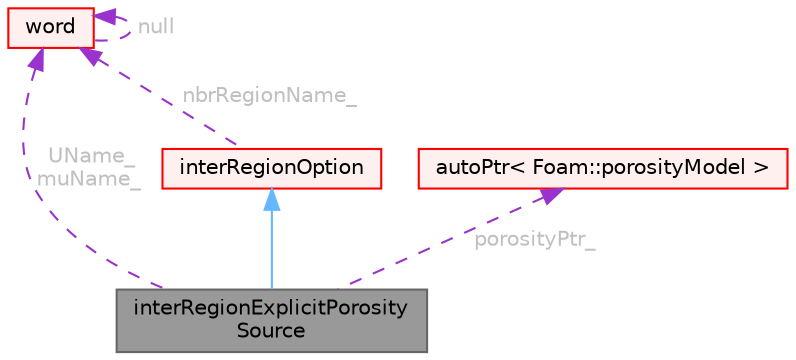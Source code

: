 digraph "interRegionExplicitPorositySource"
{
 // LATEX_PDF_SIZE
  bgcolor="transparent";
  edge [fontname=Helvetica,fontsize=10,labelfontname=Helvetica,labelfontsize=10];
  node [fontname=Helvetica,fontsize=10,shape=box,height=0.2,width=0.4];
  Node1 [id="Node000001",label="interRegionExplicitPorosity\lSource",height=0.2,width=0.4,color="gray40", fillcolor="grey60", style="filled", fontcolor="black",tooltip="Applies inter-region explicit porosity source."];
  Node2 -> Node1 [id="edge1_Node000001_Node000002",dir="back",color="steelblue1",style="solid",tooltip=" "];
  Node2 [id="Node000002",label="interRegionOption",height=0.2,width=0.4,color="red", fillcolor="#FFF0F0", style="filled",URL="$classFoam_1_1fv_1_1interRegionOption.html",tooltip="Intermediate class for handling inter-region exchanges."];
  Node4 -> Node2 [id="edge2_Node000002_Node000004",dir="back",color="darkorchid3",style="dashed",tooltip=" ",label=" nbrRegionName_",fontcolor="grey" ];
  Node4 [id="Node000004",label="word",height=0.2,width=0.4,color="red", fillcolor="#FFF0F0", style="filled",URL="$classFoam_1_1word.html",tooltip="A class for handling words, derived from Foam::string."];
  Node4 -> Node4 [id="edge3_Node000004_Node000004",dir="back",color="darkorchid3",style="dashed",tooltip=" ",label=" null",fontcolor="grey" ];
  Node62 -> Node1 [id="edge4_Node000001_Node000062",dir="back",color="darkorchid3",style="dashed",tooltip=" ",label=" porosityPtr_",fontcolor="grey" ];
  Node62 [id="Node000062",label="autoPtr\< Foam::porosityModel \>",height=0.2,width=0.4,color="red", fillcolor="#FFF0F0", style="filled",URL="$classFoam_1_1autoPtr.html",tooltip=" "];
  Node4 -> Node1 [id="edge5_Node000001_Node000004",dir="back",color="darkorchid3",style="dashed",tooltip=" ",label=" UName_\nmuName_",fontcolor="grey" ];
}
